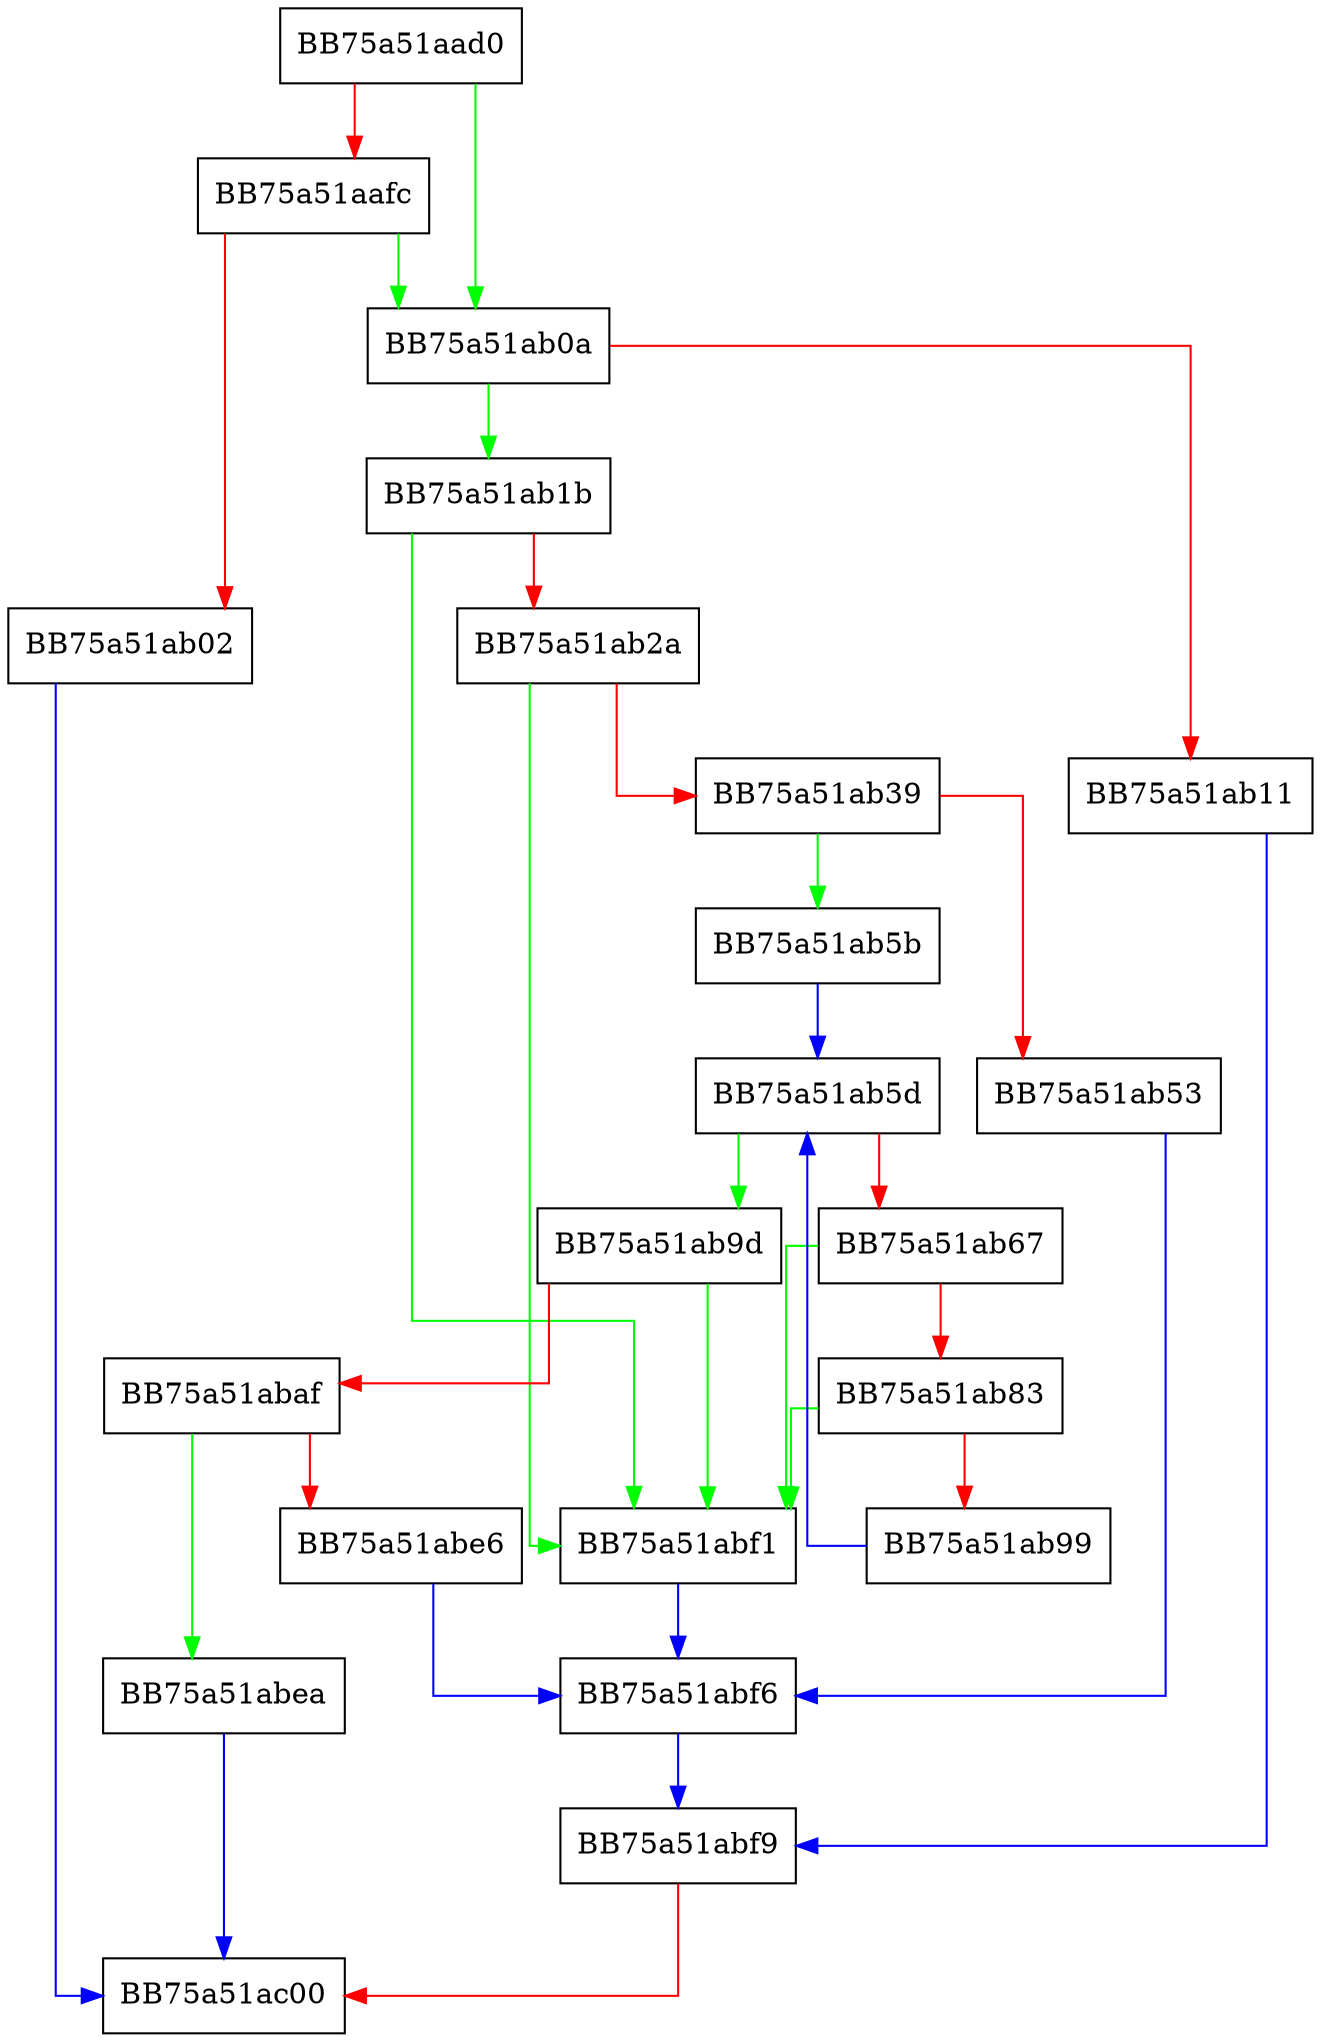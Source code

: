 digraph encdec_obj2str {
  node [shape="box"];
  graph [splines=ortho];
  BB75a51aad0 -> BB75a51ab0a [color="green"];
  BB75a51aad0 -> BB75a51aafc [color="red"];
  BB75a51aafc -> BB75a51ab0a [color="green"];
  BB75a51aafc -> BB75a51ab02 [color="red"];
  BB75a51ab02 -> BB75a51ac00 [color="blue"];
  BB75a51ab0a -> BB75a51ab1b [color="green"];
  BB75a51ab0a -> BB75a51ab11 [color="red"];
  BB75a51ab11 -> BB75a51abf9 [color="blue"];
  BB75a51ab1b -> BB75a51abf1 [color="green"];
  BB75a51ab1b -> BB75a51ab2a [color="red"];
  BB75a51ab2a -> BB75a51abf1 [color="green"];
  BB75a51ab2a -> BB75a51ab39 [color="red"];
  BB75a51ab39 -> BB75a51ab5b [color="green"];
  BB75a51ab39 -> BB75a51ab53 [color="red"];
  BB75a51ab53 -> BB75a51abf6 [color="blue"];
  BB75a51ab5b -> BB75a51ab5d [color="blue"];
  BB75a51ab5d -> BB75a51ab9d [color="green"];
  BB75a51ab5d -> BB75a51ab67 [color="red"];
  BB75a51ab67 -> BB75a51abf1 [color="green"];
  BB75a51ab67 -> BB75a51ab83 [color="red"];
  BB75a51ab83 -> BB75a51abf1 [color="green"];
  BB75a51ab83 -> BB75a51ab99 [color="red"];
  BB75a51ab99 -> BB75a51ab5d [color="blue"];
  BB75a51ab9d -> BB75a51abf1 [color="green"];
  BB75a51ab9d -> BB75a51abaf [color="red"];
  BB75a51abaf -> BB75a51abea [color="green"];
  BB75a51abaf -> BB75a51abe6 [color="red"];
  BB75a51abe6 -> BB75a51abf6 [color="blue"];
  BB75a51abea -> BB75a51ac00 [color="blue"];
  BB75a51abf1 -> BB75a51abf6 [color="blue"];
  BB75a51abf6 -> BB75a51abf9 [color="blue"];
  BB75a51abf9 -> BB75a51ac00 [color="red"];
}